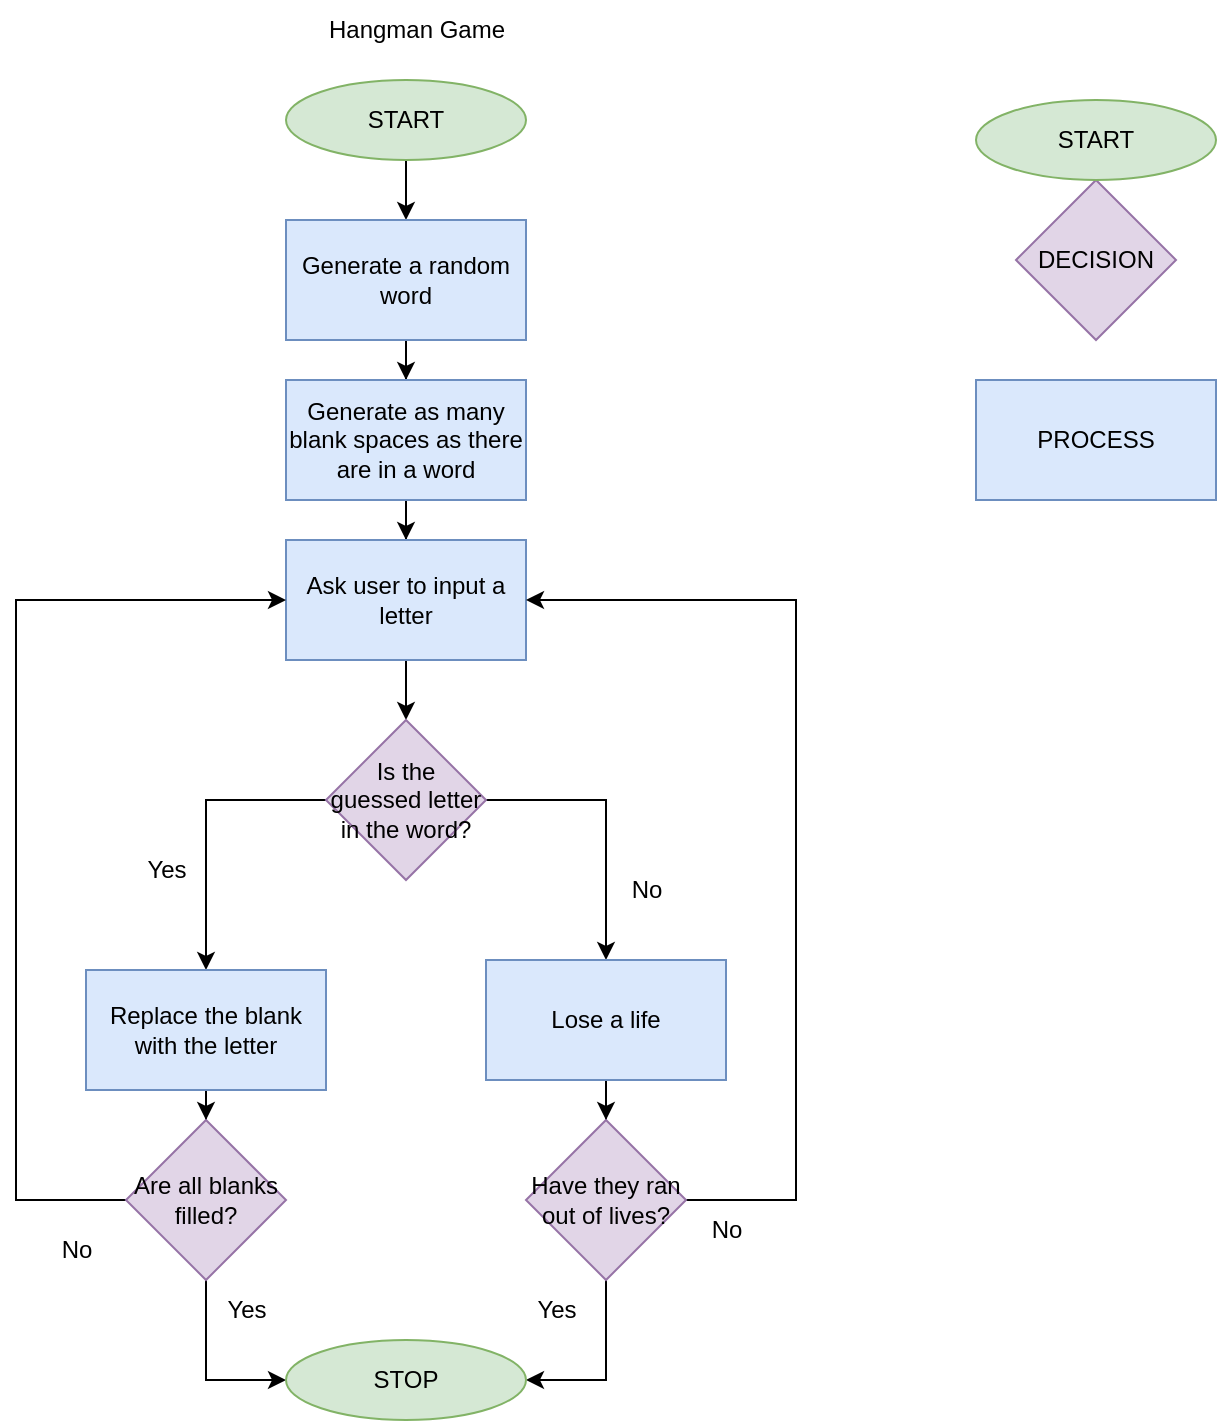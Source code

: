 <mxfile version="25.0.3">
  <diagram id="C5RBs43oDa-KdzZeNtuy" name="Page-1">
    <mxGraphModel dx="708" dy="477" grid="1" gridSize="10" guides="1" tooltips="1" connect="1" arrows="1" fold="1" page="1" pageScale="1" pageWidth="827" pageHeight="1169" math="0" shadow="0">
      <root>
        <mxCell id="WIyWlLk6GJQsqaUBKTNV-0" />
        <mxCell id="WIyWlLk6GJQsqaUBKTNV-1" parent="WIyWlLk6GJQsqaUBKTNV-0" />
        <mxCell id="70Q1UKESnuUyt1hb4IzO-3" value="PROCESS" style="rounded=0;whiteSpace=wrap;html=1;fillColor=#dae8fc;strokeColor=#6c8ebf;" vertex="1" parent="WIyWlLk6GJQsqaUBKTNV-1">
          <mxGeometry x="500" y="230" width="120" height="60" as="geometry" />
        </mxCell>
        <mxCell id="70Q1UKESnuUyt1hb4IzO-4" value="DECISION" style="rhombus;whiteSpace=wrap;html=1;fillColor=#e1d5e7;strokeColor=#9673a6;" vertex="1" parent="WIyWlLk6GJQsqaUBKTNV-1">
          <mxGeometry x="520" y="130" width="80" height="80" as="geometry" />
        </mxCell>
        <mxCell id="70Q1UKESnuUyt1hb4IzO-5" value="Hangman Game" style="text;html=1;align=center;verticalAlign=middle;resizable=0;points=[];autosize=1;strokeColor=none;fillColor=none;" vertex="1" parent="WIyWlLk6GJQsqaUBKTNV-1">
          <mxGeometry x="165" y="40" width="110" height="30" as="geometry" />
        </mxCell>
        <mxCell id="70Q1UKESnuUyt1hb4IzO-6" value="START" style="rounded=1;whiteSpace=wrap;html=1;fontSize=12;glass=0;strokeWidth=1;shadow=0;shape=ellipse;perimeter=ellipsePerimeter;fillColor=#d5e8d4;strokeColor=#82b366;" vertex="1" parent="WIyWlLk6GJQsqaUBKTNV-1">
          <mxGeometry x="500" y="90" width="120" height="40" as="geometry" />
        </mxCell>
        <mxCell id="70Q1UKESnuUyt1hb4IzO-38" style="edgeStyle=orthogonalEdgeStyle;rounded=0;orthogonalLoop=1;jettySize=auto;html=1;exitX=0;exitY=0.5;exitDx=0;exitDy=0;entryX=0;entryY=0.25;entryDx=0;entryDy=0;" edge="1" parent="WIyWlLk6GJQsqaUBKTNV-1" source="70Q1UKESnuUyt1hb4IzO-16">
          <mxGeometry relative="1" as="geometry">
            <mxPoint x="183.636" y="415.455" as="targetPoint" />
            <Array as="points">
              <mxPoint x="70" y="730" />
              <mxPoint x="70" y="415" />
            </Array>
          </mxGeometry>
        </mxCell>
        <mxCell id="70Q1UKESnuUyt1hb4IzO-43" value="" style="edgeStyle=orthogonalEdgeStyle;rounded=0;orthogonalLoop=1;jettySize=auto;html=1;" edge="1" parent="WIyWlLk6GJQsqaUBKTNV-1" source="70Q1UKESnuUyt1hb4IzO-39" target="70Q1UKESnuUyt1hb4IzO-42">
          <mxGeometry relative="1" as="geometry" />
        </mxCell>
        <mxCell id="70Q1UKESnuUyt1hb4IzO-39" value="START" style="rounded=1;whiteSpace=wrap;html=1;fontSize=12;glass=0;strokeWidth=1;shadow=0;shape=ellipse;perimeter=ellipsePerimeter;fillColor=#d5e8d4;strokeColor=#82b366;" vertex="1" parent="WIyWlLk6GJQsqaUBKTNV-1">
          <mxGeometry x="155" y="80" width="120" height="40" as="geometry" />
        </mxCell>
        <mxCell id="70Q1UKESnuUyt1hb4IzO-45" value="" style="edgeStyle=orthogonalEdgeStyle;rounded=0;orthogonalLoop=1;jettySize=auto;html=1;" edge="1" parent="WIyWlLk6GJQsqaUBKTNV-1" source="70Q1UKESnuUyt1hb4IzO-42" target="70Q1UKESnuUyt1hb4IzO-44">
          <mxGeometry relative="1" as="geometry" />
        </mxCell>
        <mxCell id="70Q1UKESnuUyt1hb4IzO-42" value="Generate a random word" style="rounded=0;whiteSpace=wrap;html=1;fillColor=#dae8fc;strokeColor=#6c8ebf;" vertex="1" parent="WIyWlLk6GJQsqaUBKTNV-1">
          <mxGeometry x="155" y="150" width="120" height="60" as="geometry" />
        </mxCell>
        <mxCell id="70Q1UKESnuUyt1hb4IzO-47" value="" style="edgeStyle=orthogonalEdgeStyle;rounded=0;orthogonalLoop=1;jettySize=auto;html=1;" edge="1" parent="WIyWlLk6GJQsqaUBKTNV-1" source="70Q1UKESnuUyt1hb4IzO-44" target="70Q1UKESnuUyt1hb4IzO-46">
          <mxGeometry relative="1" as="geometry" />
        </mxCell>
        <mxCell id="70Q1UKESnuUyt1hb4IzO-44" value="Generate as many blank spaces as there are in a word" style="rounded=0;whiteSpace=wrap;html=1;fillColor=#dae8fc;strokeColor=#6c8ebf;" vertex="1" parent="WIyWlLk6GJQsqaUBKTNV-1">
          <mxGeometry x="155" y="230" width="120" height="60" as="geometry" />
        </mxCell>
        <mxCell id="70Q1UKESnuUyt1hb4IzO-49" value="" style="edgeStyle=orthogonalEdgeStyle;rounded=0;orthogonalLoop=1;jettySize=auto;html=1;" edge="1" parent="WIyWlLk6GJQsqaUBKTNV-1" source="70Q1UKESnuUyt1hb4IzO-46" target="70Q1UKESnuUyt1hb4IzO-48">
          <mxGeometry relative="1" as="geometry" />
        </mxCell>
        <mxCell id="70Q1UKESnuUyt1hb4IzO-46" value="Ask user to input a letter" style="rounded=0;whiteSpace=wrap;html=1;fillColor=#dae8fc;strokeColor=#6c8ebf;" vertex="1" parent="WIyWlLk6GJQsqaUBKTNV-1">
          <mxGeometry x="155" y="310" width="120" height="60" as="geometry" />
        </mxCell>
        <mxCell id="70Q1UKESnuUyt1hb4IzO-54" style="edgeStyle=orthogonalEdgeStyle;rounded=0;orthogonalLoop=1;jettySize=auto;html=1;exitX=0;exitY=0.5;exitDx=0;exitDy=0;entryX=0.5;entryY=0;entryDx=0;entryDy=0;" edge="1" parent="WIyWlLk6GJQsqaUBKTNV-1" source="70Q1UKESnuUyt1hb4IzO-48" target="70Q1UKESnuUyt1hb4IzO-53">
          <mxGeometry relative="1" as="geometry" />
        </mxCell>
        <mxCell id="70Q1UKESnuUyt1hb4IzO-55" style="edgeStyle=orthogonalEdgeStyle;rounded=0;orthogonalLoop=1;jettySize=auto;html=1;exitX=1;exitY=0.5;exitDx=0;exitDy=0;entryX=0.5;entryY=0;entryDx=0;entryDy=0;" edge="1" parent="WIyWlLk6GJQsqaUBKTNV-1" source="70Q1UKESnuUyt1hb4IzO-48" target="70Q1UKESnuUyt1hb4IzO-52">
          <mxGeometry relative="1" as="geometry" />
        </mxCell>
        <mxCell id="70Q1UKESnuUyt1hb4IzO-48" value="Is the guessed letter in the word?" style="rhombus;whiteSpace=wrap;html=1;fillColor=#e1d5e7;strokeColor=#9673a6;" vertex="1" parent="WIyWlLk6GJQsqaUBKTNV-1">
          <mxGeometry x="175" y="400" width="80" height="80" as="geometry" />
        </mxCell>
        <mxCell id="70Q1UKESnuUyt1hb4IzO-50" value="Yes" style="text;html=1;align=center;verticalAlign=middle;resizable=0;points=[];autosize=1;strokeColor=none;fillColor=none;" vertex="1" parent="WIyWlLk6GJQsqaUBKTNV-1">
          <mxGeometry x="75" y="460" width="40" height="30" as="geometry" />
        </mxCell>
        <mxCell id="70Q1UKESnuUyt1hb4IzO-51" value="No" style="text;html=1;align=center;verticalAlign=middle;resizable=0;points=[];autosize=1;strokeColor=none;fillColor=none;" vertex="1" parent="WIyWlLk6GJQsqaUBKTNV-1">
          <mxGeometry x="315" y="470" width="40" height="30" as="geometry" />
        </mxCell>
        <mxCell id="70Q1UKESnuUyt1hb4IzO-59" value="" style="edgeStyle=orthogonalEdgeStyle;rounded=0;orthogonalLoop=1;jettySize=auto;html=1;" edge="1" parent="WIyWlLk6GJQsqaUBKTNV-1" source="70Q1UKESnuUyt1hb4IzO-52" target="70Q1UKESnuUyt1hb4IzO-57">
          <mxGeometry relative="1" as="geometry" />
        </mxCell>
        <mxCell id="70Q1UKESnuUyt1hb4IzO-52" value="Lose a life" style="rounded=0;whiteSpace=wrap;html=1;fillColor=#dae8fc;strokeColor=#6c8ebf;" vertex="1" parent="WIyWlLk6GJQsqaUBKTNV-1">
          <mxGeometry x="255" y="520" width="120" height="60" as="geometry" />
        </mxCell>
        <mxCell id="70Q1UKESnuUyt1hb4IzO-60" value="" style="edgeStyle=orthogonalEdgeStyle;rounded=0;orthogonalLoop=1;jettySize=auto;html=1;" edge="1" parent="WIyWlLk6GJQsqaUBKTNV-1" source="70Q1UKESnuUyt1hb4IzO-53" target="70Q1UKESnuUyt1hb4IzO-58">
          <mxGeometry relative="1" as="geometry" />
        </mxCell>
        <mxCell id="70Q1UKESnuUyt1hb4IzO-53" value="Replace the blank with the letter" style="rounded=0;whiteSpace=wrap;html=1;fillColor=#dae8fc;strokeColor=#6c8ebf;" vertex="1" parent="WIyWlLk6GJQsqaUBKTNV-1">
          <mxGeometry x="55" y="525" width="120" height="60" as="geometry" />
        </mxCell>
        <mxCell id="70Q1UKESnuUyt1hb4IzO-62" style="edgeStyle=orthogonalEdgeStyle;rounded=0;orthogonalLoop=1;jettySize=auto;html=1;exitX=0.5;exitY=1;exitDx=0;exitDy=0;entryX=1;entryY=0.5;entryDx=0;entryDy=0;" edge="1" parent="WIyWlLk6GJQsqaUBKTNV-1" source="70Q1UKESnuUyt1hb4IzO-57" target="70Q1UKESnuUyt1hb4IzO-61">
          <mxGeometry relative="1" as="geometry" />
        </mxCell>
        <mxCell id="70Q1UKESnuUyt1hb4IzO-68" style="edgeStyle=orthogonalEdgeStyle;rounded=0;orthogonalLoop=1;jettySize=auto;html=1;exitX=1;exitY=0.5;exitDx=0;exitDy=0;entryX=1;entryY=0.5;entryDx=0;entryDy=0;" edge="1" parent="WIyWlLk6GJQsqaUBKTNV-1" source="70Q1UKESnuUyt1hb4IzO-57" target="70Q1UKESnuUyt1hb4IzO-46">
          <mxGeometry relative="1" as="geometry">
            <Array as="points">
              <mxPoint x="410" y="640" />
              <mxPoint x="410" y="340" />
            </Array>
          </mxGeometry>
        </mxCell>
        <mxCell id="70Q1UKESnuUyt1hb4IzO-57" value="Have they ran out of lives?" style="rhombus;whiteSpace=wrap;html=1;fillColor=#e1d5e7;strokeColor=#9673a6;" vertex="1" parent="WIyWlLk6GJQsqaUBKTNV-1">
          <mxGeometry x="275" y="600" width="80" height="80" as="geometry" />
        </mxCell>
        <mxCell id="70Q1UKESnuUyt1hb4IzO-63" style="edgeStyle=orthogonalEdgeStyle;rounded=0;orthogonalLoop=1;jettySize=auto;html=1;exitX=0.5;exitY=1;exitDx=0;exitDy=0;entryX=0;entryY=0.5;entryDx=0;entryDy=0;" edge="1" parent="WIyWlLk6GJQsqaUBKTNV-1" source="70Q1UKESnuUyt1hb4IzO-58" target="70Q1UKESnuUyt1hb4IzO-61">
          <mxGeometry relative="1" as="geometry" />
        </mxCell>
        <mxCell id="70Q1UKESnuUyt1hb4IzO-70" style="edgeStyle=orthogonalEdgeStyle;rounded=0;orthogonalLoop=1;jettySize=auto;html=1;exitX=0;exitY=0.5;exitDx=0;exitDy=0;entryX=0;entryY=0.5;entryDx=0;entryDy=0;" edge="1" parent="WIyWlLk6GJQsqaUBKTNV-1" source="70Q1UKESnuUyt1hb4IzO-58" target="70Q1UKESnuUyt1hb4IzO-46">
          <mxGeometry relative="1" as="geometry">
            <mxPoint x="30" y="480.0" as="targetPoint" />
            <Array as="points">
              <mxPoint x="20" y="640" />
              <mxPoint x="20" y="340" />
            </Array>
          </mxGeometry>
        </mxCell>
        <mxCell id="70Q1UKESnuUyt1hb4IzO-58" value="Are all blanks filled?" style="rhombus;whiteSpace=wrap;html=1;fillColor=#e1d5e7;strokeColor=#9673a6;" vertex="1" parent="WIyWlLk6GJQsqaUBKTNV-1">
          <mxGeometry x="75" y="600" width="80" height="80" as="geometry" />
        </mxCell>
        <mxCell id="70Q1UKESnuUyt1hb4IzO-61" value="STOP" style="rounded=1;whiteSpace=wrap;html=1;fontSize=12;glass=0;strokeWidth=1;shadow=0;shape=ellipse;perimeter=ellipsePerimeter;fillColor=#d5e8d4;strokeColor=#82b366;" vertex="1" parent="WIyWlLk6GJQsqaUBKTNV-1">
          <mxGeometry x="155" y="710" width="120" height="40" as="geometry" />
        </mxCell>
        <mxCell id="70Q1UKESnuUyt1hb4IzO-65" value="Yes" style="text;html=1;align=center;verticalAlign=middle;resizable=0;points=[];autosize=1;strokeColor=none;fillColor=none;" vertex="1" parent="WIyWlLk6GJQsqaUBKTNV-1">
          <mxGeometry x="115" y="680" width="40" height="30" as="geometry" />
        </mxCell>
        <mxCell id="70Q1UKESnuUyt1hb4IzO-66" value="Yes" style="text;html=1;align=center;verticalAlign=middle;resizable=0;points=[];autosize=1;strokeColor=none;fillColor=none;" vertex="1" parent="WIyWlLk6GJQsqaUBKTNV-1">
          <mxGeometry x="270" y="680" width="40" height="30" as="geometry" />
        </mxCell>
        <mxCell id="70Q1UKESnuUyt1hb4IzO-67" value="No" style="text;html=1;align=center;verticalAlign=middle;resizable=0;points=[];autosize=1;strokeColor=none;fillColor=none;" vertex="1" parent="WIyWlLk6GJQsqaUBKTNV-1">
          <mxGeometry x="355" y="640" width="40" height="30" as="geometry" />
        </mxCell>
        <mxCell id="70Q1UKESnuUyt1hb4IzO-69" value="No" style="text;html=1;align=center;verticalAlign=middle;resizable=0;points=[];autosize=1;strokeColor=none;fillColor=none;" vertex="1" parent="WIyWlLk6GJQsqaUBKTNV-1">
          <mxGeometry x="30" y="650" width="40" height="30" as="geometry" />
        </mxCell>
      </root>
    </mxGraphModel>
  </diagram>
</mxfile>
